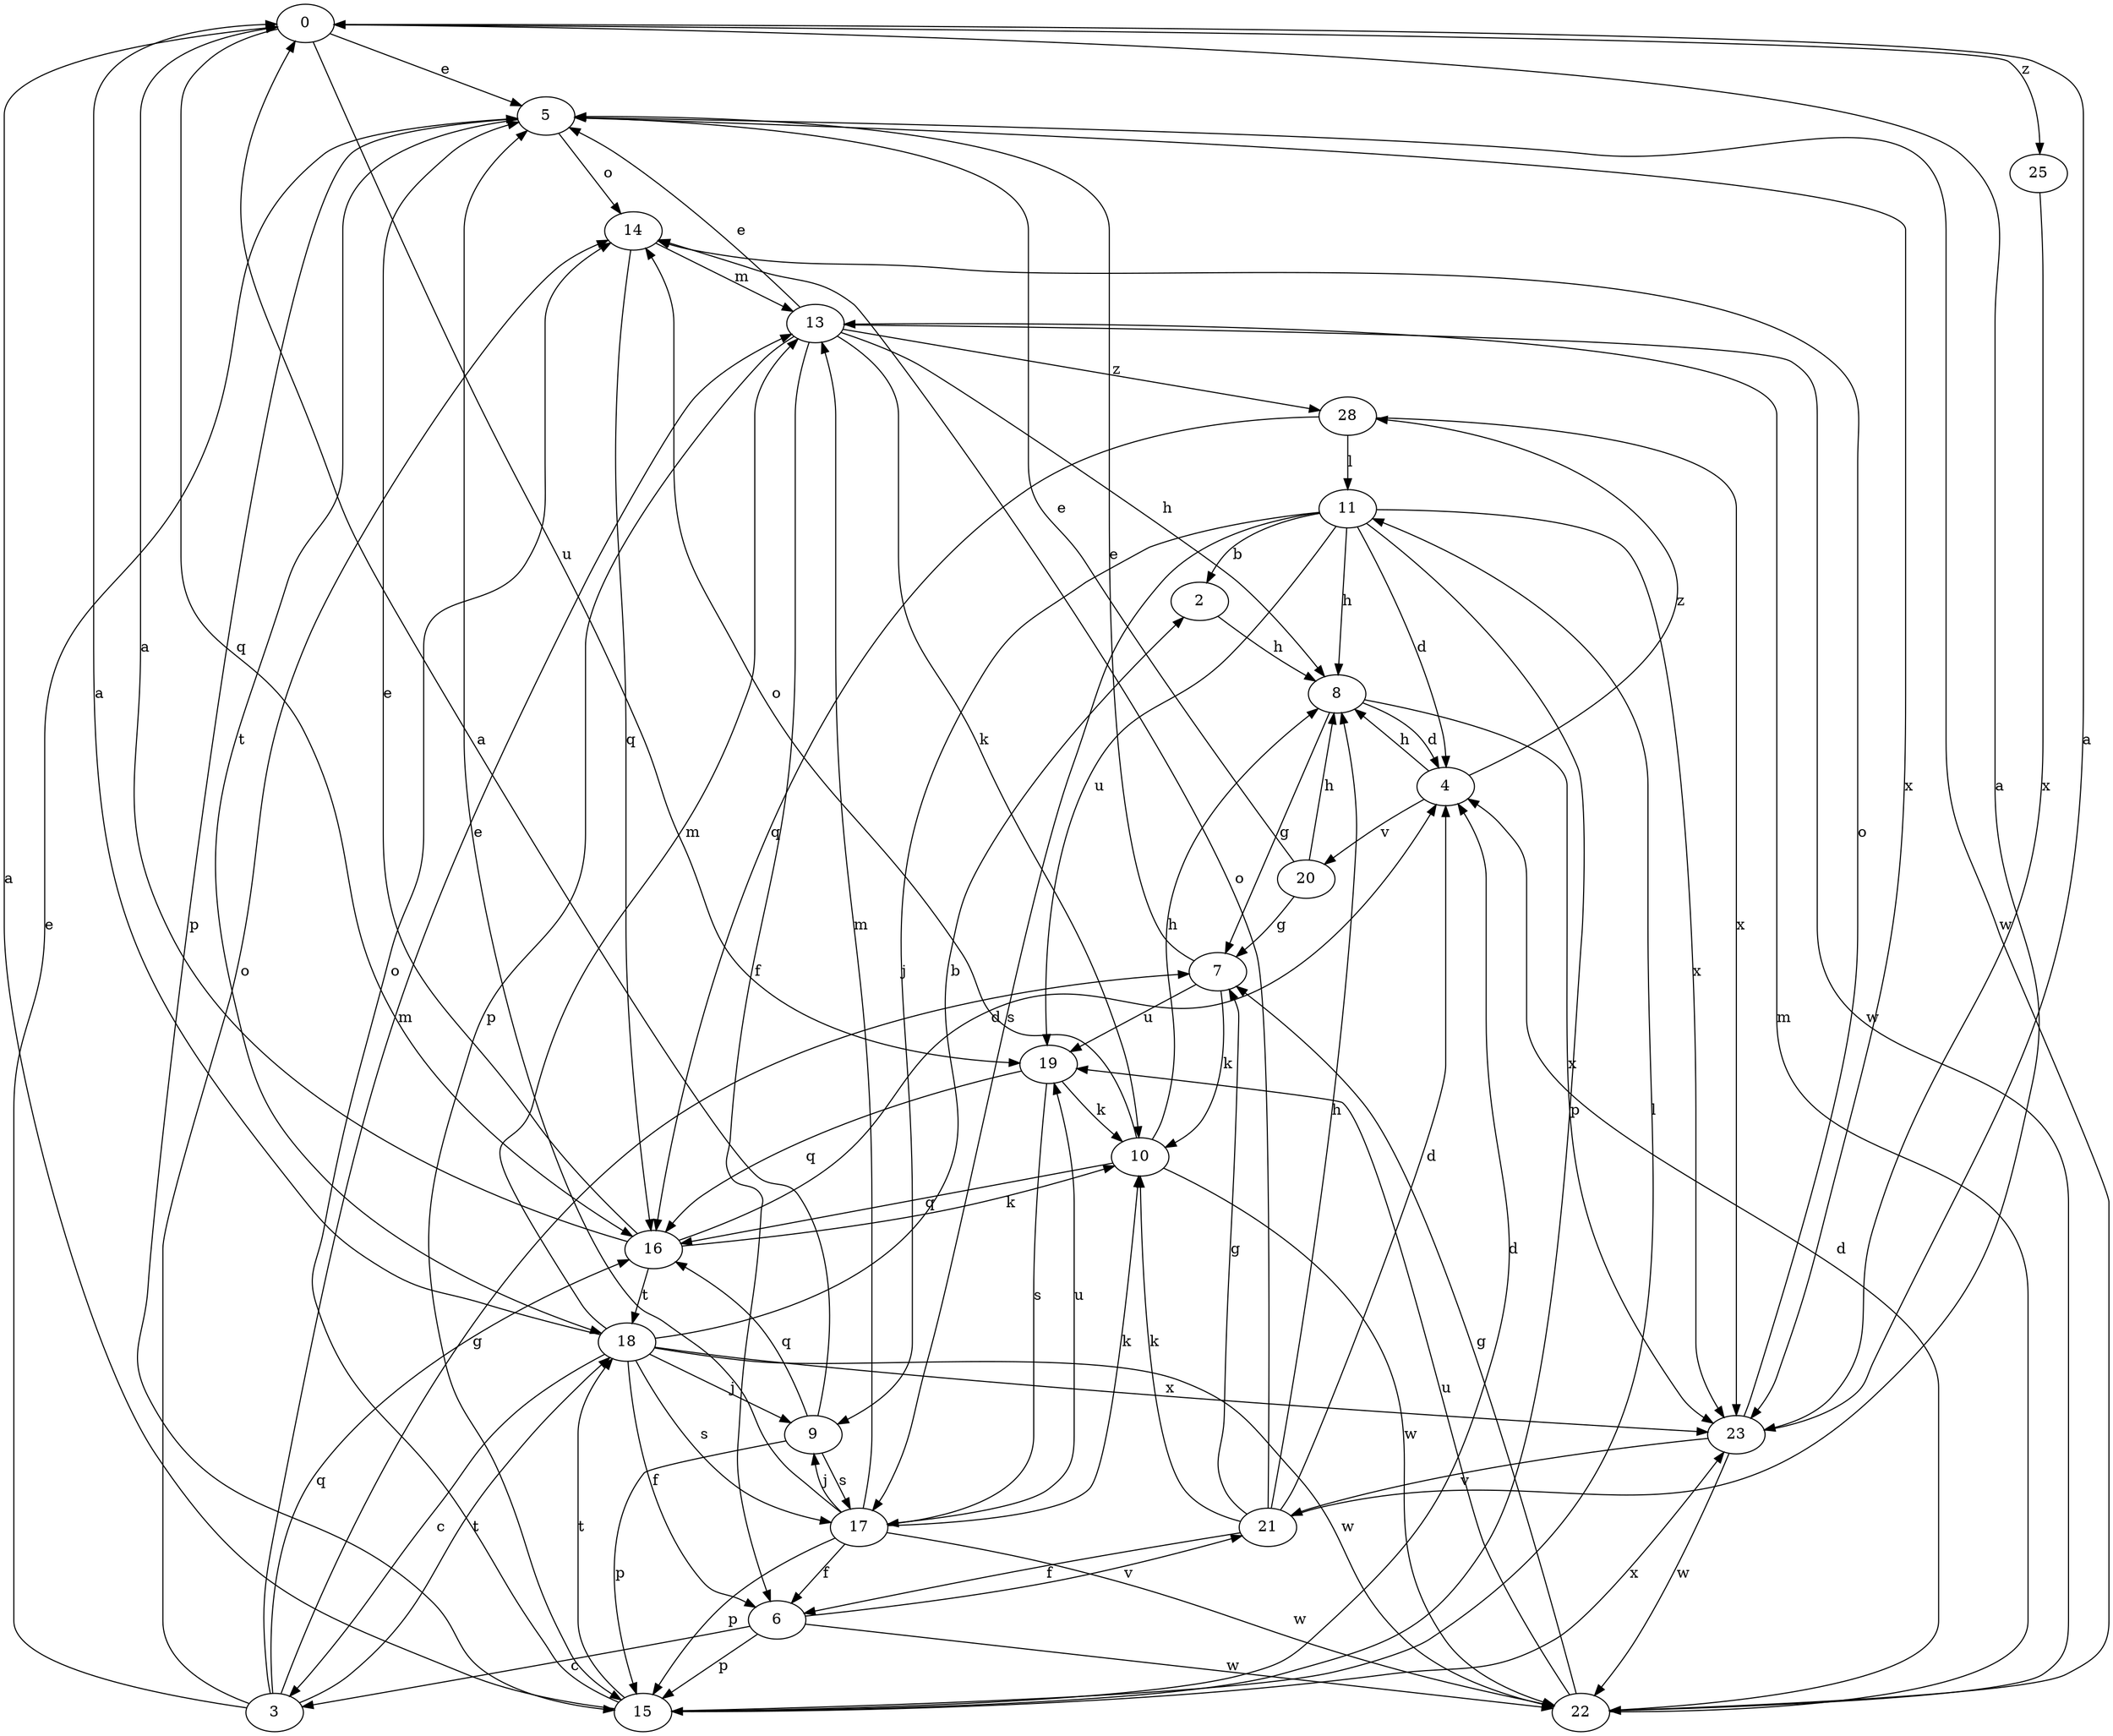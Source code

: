 strict digraph  {
0;
2;
3;
4;
5;
6;
7;
8;
9;
10;
11;
13;
14;
15;
16;
17;
18;
19;
20;
21;
22;
23;
25;
28;
0 -> 5  [label=e];
0 -> 16  [label=q];
0 -> 19  [label=u];
0 -> 25  [label=z];
2 -> 8  [label=h];
3 -> 5  [label=e];
3 -> 7  [label=g];
3 -> 13  [label=m];
3 -> 14  [label=o];
3 -> 16  [label=q];
3 -> 18  [label=t];
4 -> 8  [label=h];
4 -> 20  [label=v];
4 -> 28  [label=z];
5 -> 14  [label=o];
5 -> 15  [label=p];
5 -> 18  [label=t];
5 -> 22  [label=w];
5 -> 23  [label=x];
6 -> 3  [label=c];
6 -> 15  [label=p];
6 -> 21  [label=v];
6 -> 22  [label=w];
7 -> 5  [label=e];
7 -> 10  [label=k];
7 -> 19  [label=u];
8 -> 4  [label=d];
8 -> 7  [label=g];
8 -> 23  [label=x];
9 -> 0  [label=a];
9 -> 15  [label=p];
9 -> 16  [label=q];
9 -> 17  [label=s];
10 -> 8  [label=h];
10 -> 14  [label=o];
10 -> 16  [label=q];
10 -> 22  [label=w];
11 -> 2  [label=b];
11 -> 4  [label=d];
11 -> 8  [label=h];
11 -> 9  [label=j];
11 -> 15  [label=p];
11 -> 17  [label=s];
11 -> 19  [label=u];
11 -> 23  [label=x];
13 -> 5  [label=e];
13 -> 6  [label=f];
13 -> 8  [label=h];
13 -> 10  [label=k];
13 -> 15  [label=p];
13 -> 22  [label=w];
13 -> 28  [label=z];
14 -> 13  [label=m];
14 -> 16  [label=q];
15 -> 0  [label=a];
15 -> 4  [label=d];
15 -> 11  [label=l];
15 -> 14  [label=o];
15 -> 18  [label=t];
15 -> 23  [label=x];
16 -> 0  [label=a];
16 -> 4  [label=d];
16 -> 5  [label=e];
16 -> 10  [label=k];
16 -> 18  [label=t];
17 -> 5  [label=e];
17 -> 6  [label=f];
17 -> 9  [label=j];
17 -> 10  [label=k];
17 -> 13  [label=m];
17 -> 15  [label=p];
17 -> 19  [label=u];
17 -> 22  [label=w];
18 -> 0  [label=a];
18 -> 2  [label=b];
18 -> 3  [label=c];
18 -> 6  [label=f];
18 -> 9  [label=j];
18 -> 13  [label=m];
18 -> 17  [label=s];
18 -> 22  [label=w];
18 -> 23  [label=x];
19 -> 10  [label=k];
19 -> 16  [label=q];
19 -> 17  [label=s];
20 -> 5  [label=e];
20 -> 7  [label=g];
20 -> 8  [label=h];
21 -> 0  [label=a];
21 -> 4  [label=d];
21 -> 6  [label=f];
21 -> 7  [label=g];
21 -> 8  [label=h];
21 -> 10  [label=k];
21 -> 14  [label=o];
22 -> 4  [label=d];
22 -> 7  [label=g];
22 -> 13  [label=m];
22 -> 19  [label=u];
23 -> 0  [label=a];
23 -> 14  [label=o];
23 -> 21  [label=v];
23 -> 22  [label=w];
25 -> 23  [label=x];
28 -> 11  [label=l];
28 -> 16  [label=q];
28 -> 23  [label=x];
}
